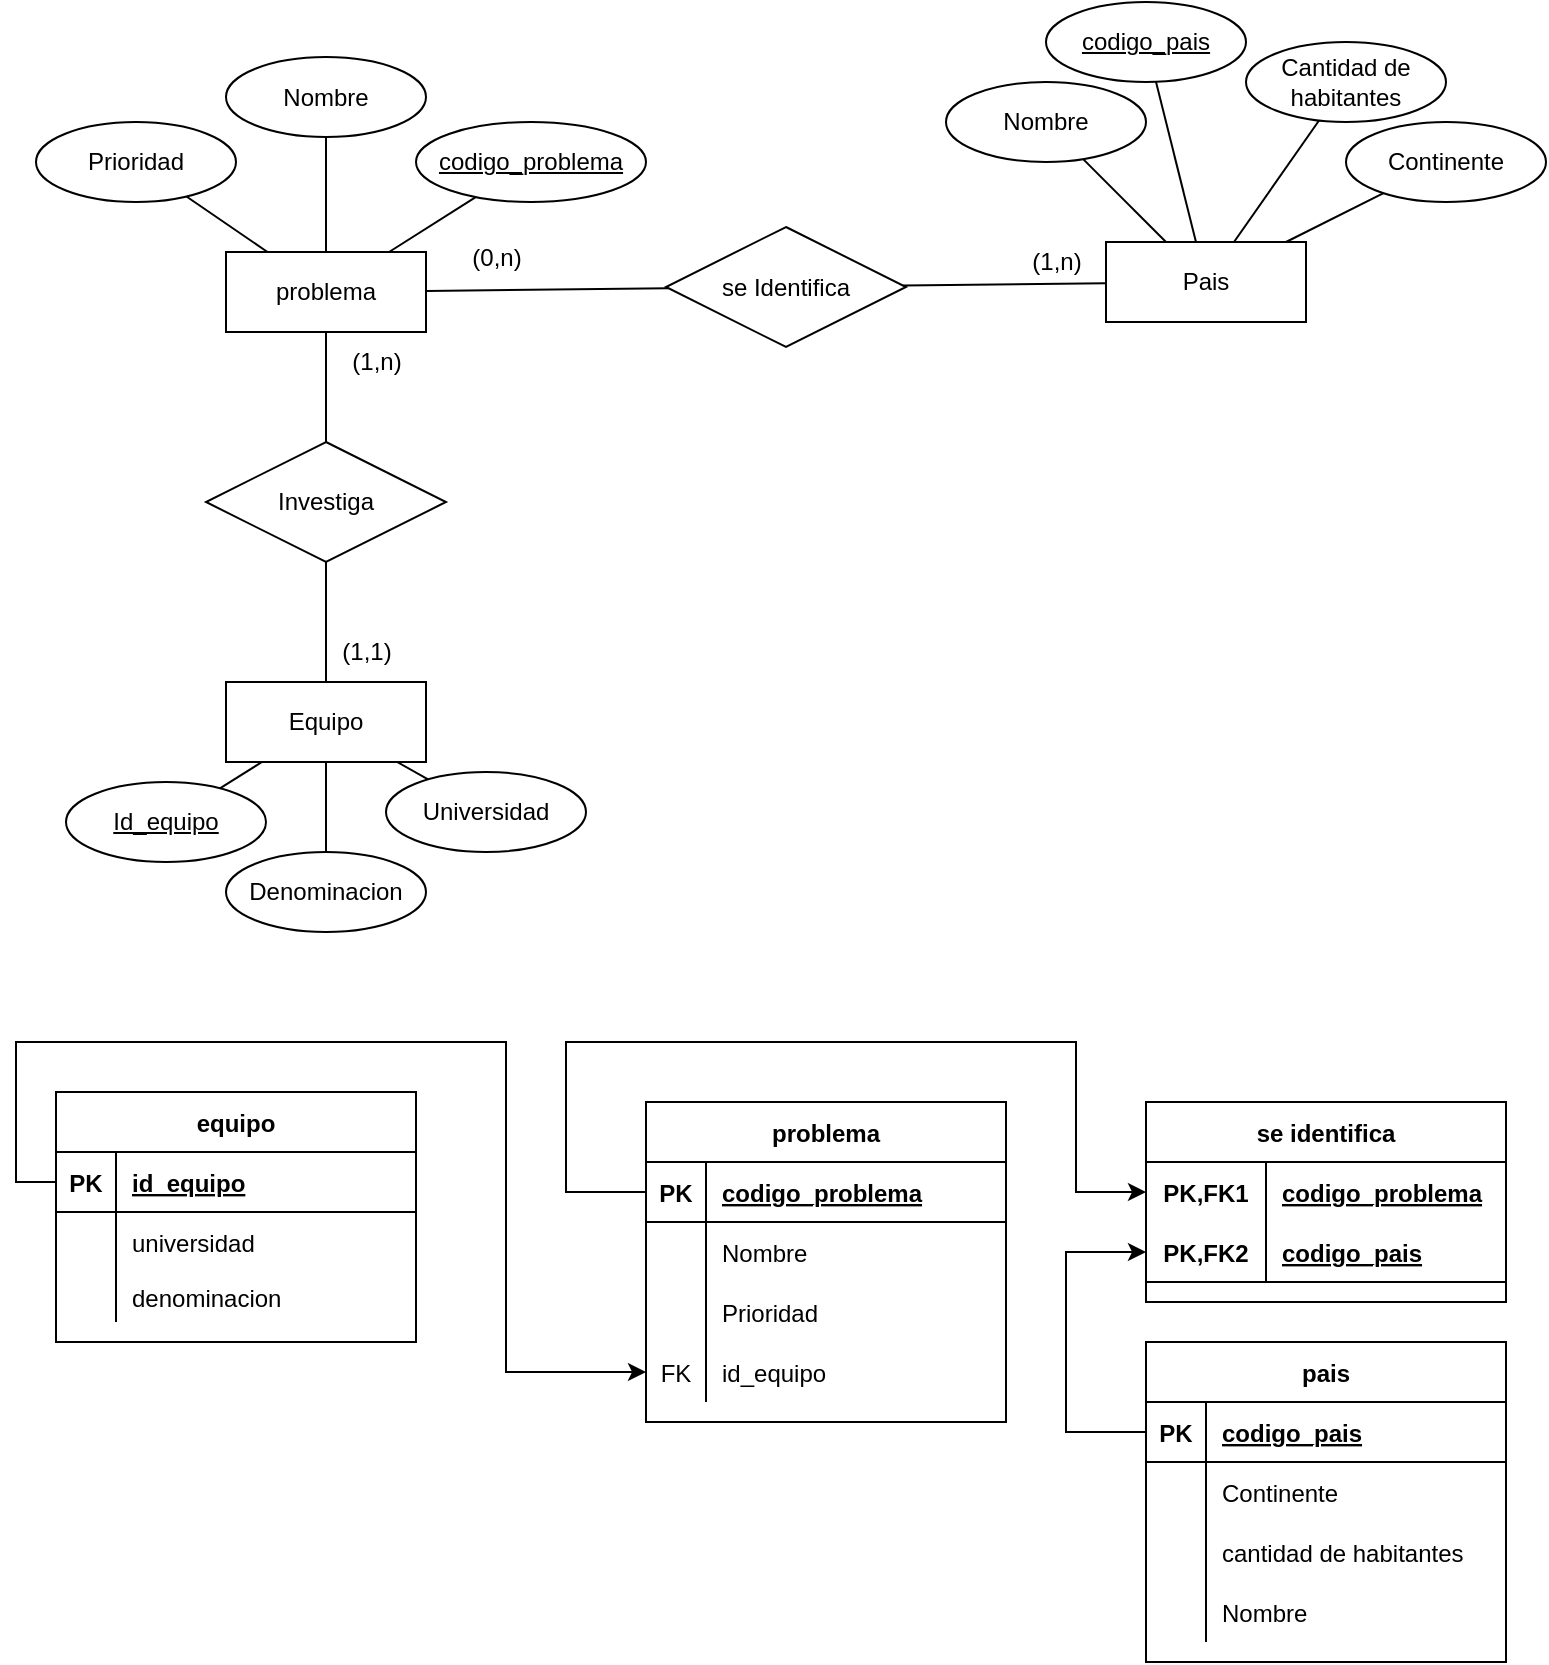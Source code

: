 <mxfile version="20.4.0" type="github">
  <diagram id="OWWxklyABD3rVcdSBqtR" name="Page-1">
    <mxGraphModel dx="1422" dy="715" grid="1" gridSize="10" guides="1" tooltips="1" connect="1" arrows="1" fold="1" page="1" pageScale="1" pageWidth="827" pageHeight="1169" math="0" shadow="0">
      <root>
        <mxCell id="0" />
        <mxCell id="1" parent="0" />
        <mxCell id="XHfKNl6-QycrOBSnLCWU-1" value="Pais" style="whiteSpace=wrap;html=1;align=center;" parent="1" vertex="1">
          <mxGeometry x="560" y="260" width="100" height="40" as="geometry" />
        </mxCell>
        <mxCell id="XHfKNl6-QycrOBSnLCWU-2" value="Equipo" style="whiteSpace=wrap;html=1;align=center;" parent="1" vertex="1">
          <mxGeometry x="120" y="480" width="100" height="40" as="geometry" />
        </mxCell>
        <mxCell id="XHfKNl6-QycrOBSnLCWU-3" value="problema" style="whiteSpace=wrap;html=1;align=center;" parent="1" vertex="1">
          <mxGeometry x="120" y="265" width="100" height="40" as="geometry" />
        </mxCell>
        <mxCell id="XHfKNl6-QycrOBSnLCWU-4" value="Nombre" style="ellipse;whiteSpace=wrap;html=1;align=center;" parent="1" vertex="1">
          <mxGeometry x="480" y="180" width="100" height="40" as="geometry" />
        </mxCell>
        <mxCell id="XHfKNl6-QycrOBSnLCWU-5" value="Cantidad de habitantes" style="ellipse;whiteSpace=wrap;html=1;align=center;" parent="1" vertex="1">
          <mxGeometry x="630" y="160" width="100" height="40" as="geometry" />
        </mxCell>
        <mxCell id="XHfKNl6-QycrOBSnLCWU-6" value="Continente" style="ellipse;whiteSpace=wrap;html=1;align=center;" parent="1" vertex="1">
          <mxGeometry x="680" y="200" width="100" height="40" as="geometry" />
        </mxCell>
        <mxCell id="XHfKNl6-QycrOBSnLCWU-7" value="codigo_pais" style="ellipse;whiteSpace=wrap;html=1;align=center;fontStyle=4;" parent="1" vertex="1">
          <mxGeometry x="530" y="140" width="100" height="40" as="geometry" />
        </mxCell>
        <mxCell id="XHfKNl6-QycrOBSnLCWU-8" value="" style="endArrow=none;html=1;rounded=0;" parent="1" source="XHfKNl6-QycrOBSnLCWU-1" target="XHfKNl6-QycrOBSnLCWU-4" edge="1">
          <mxGeometry relative="1" as="geometry">
            <mxPoint x="800" y="250" as="sourcePoint" />
            <mxPoint x="960" y="250" as="targetPoint" />
          </mxGeometry>
        </mxCell>
        <mxCell id="XHfKNl6-QycrOBSnLCWU-9" value="" style="endArrow=none;html=1;rounded=0;" parent="1" source="XHfKNl6-QycrOBSnLCWU-1" target="XHfKNl6-QycrOBSnLCWU-5" edge="1">
          <mxGeometry relative="1" as="geometry">
            <mxPoint x="603.634" y="270" as="sourcePoint" />
            <mxPoint x="545.542" y="199.009" as="targetPoint" />
          </mxGeometry>
        </mxCell>
        <mxCell id="XHfKNl6-QycrOBSnLCWU-10" value="" style="endArrow=none;html=1;rounded=0;" parent="1" source="XHfKNl6-QycrOBSnLCWU-1" target="XHfKNl6-QycrOBSnLCWU-6" edge="1">
          <mxGeometry relative="1" as="geometry">
            <mxPoint x="625.714" y="270" as="sourcePoint" />
            <mxPoint x="654.323" y="169.871" as="targetPoint" />
          </mxGeometry>
        </mxCell>
        <mxCell id="XHfKNl6-QycrOBSnLCWU-12" value="" style="endArrow=none;html=1;rounded=0;" parent="1" source="XHfKNl6-QycrOBSnLCWU-1" target="XHfKNl6-QycrOBSnLCWU-7" edge="1">
          <mxGeometry relative="1" as="geometry">
            <mxPoint x="644" y="270" as="sourcePoint" />
            <mxPoint x="718.363" y="208.03" as="targetPoint" />
          </mxGeometry>
        </mxCell>
        <mxCell id="XHfKNl6-QycrOBSnLCWU-13" value="Prioridad" style="ellipse;whiteSpace=wrap;html=1;align=center;" parent="1" vertex="1">
          <mxGeometry x="25" y="200" width="100" height="40" as="geometry" />
        </mxCell>
        <mxCell id="XHfKNl6-QycrOBSnLCWU-14" value="Nombre" style="ellipse;whiteSpace=wrap;html=1;align=center;" parent="1" vertex="1">
          <mxGeometry x="120" y="167.5" width="100" height="40" as="geometry" />
        </mxCell>
        <mxCell id="XHfKNl6-QycrOBSnLCWU-15" value="codigo_problema" style="ellipse;whiteSpace=wrap;html=1;align=center;fontStyle=4;" parent="1" vertex="1">
          <mxGeometry x="215" y="200" width="115" height="40" as="geometry" />
        </mxCell>
        <mxCell id="XHfKNl6-QycrOBSnLCWU-16" value="" style="endArrow=none;html=1;rounded=0;" parent="1" source="XHfKNl6-QycrOBSnLCWU-3" target="XHfKNl6-QycrOBSnLCWU-13" edge="1">
          <mxGeometry relative="1" as="geometry">
            <mxPoint x="105.714" y="255" as="sourcePoint" />
            <mxPoint x="35.542" y="194.009" as="targetPoint" />
          </mxGeometry>
        </mxCell>
        <mxCell id="XHfKNl6-QycrOBSnLCWU-17" value="" style="endArrow=none;html=1;rounded=0;" parent="1" source="XHfKNl6-QycrOBSnLCWU-3" target="XHfKNl6-QycrOBSnLCWU-14" edge="1">
          <mxGeometry relative="1" as="geometry">
            <mxPoint x="126.015" y="255" as="sourcePoint" />
            <mxPoint x="144.323" y="164.871" as="targetPoint" />
          </mxGeometry>
        </mxCell>
        <mxCell id="XHfKNl6-QycrOBSnLCWU-18" value="" style="endArrow=none;html=1;rounded=0;" parent="1" source="XHfKNl6-QycrOBSnLCWU-3" target="XHfKNl6-QycrOBSnLCWU-15" edge="1">
          <mxGeometry relative="1" as="geometry">
            <mxPoint x="145.008" y="255" as="sourcePoint" />
            <mxPoint x="208.363" y="203.03" as="targetPoint" />
          </mxGeometry>
        </mxCell>
        <mxCell id="XHfKNl6-QycrOBSnLCWU-25" value="Id_equipo" style="ellipse;whiteSpace=wrap;html=1;align=center;fontStyle=4;" parent="1" vertex="1">
          <mxGeometry x="40" y="530" width="100" height="40" as="geometry" />
        </mxCell>
        <mxCell id="XHfKNl6-QycrOBSnLCWU-26" value="Denominacion" style="ellipse;whiteSpace=wrap;html=1;align=center;" parent="1" vertex="1">
          <mxGeometry x="120" y="565" width="100" height="40" as="geometry" />
        </mxCell>
        <mxCell id="XHfKNl6-QycrOBSnLCWU-27" value="Universidad" style="ellipse;whiteSpace=wrap;html=1;align=center;" parent="1" vertex="1">
          <mxGeometry x="200" y="525" width="100" height="40" as="geometry" />
        </mxCell>
        <mxCell id="XHfKNl6-QycrOBSnLCWU-28" value="" style="endArrow=none;html=1;rounded=0;" parent="1" source="XHfKNl6-QycrOBSnLCWU-2" target="XHfKNl6-QycrOBSnLCWU-25" edge="1">
          <mxGeometry relative="1" as="geometry">
            <mxPoint x="290" y="440" as="sourcePoint" />
            <mxPoint x="450" y="440" as="targetPoint" />
          </mxGeometry>
        </mxCell>
        <mxCell id="XHfKNl6-QycrOBSnLCWU-29" value="" style="endArrow=none;html=1;rounded=0;" parent="1" source="XHfKNl6-QycrOBSnLCWU-2" target="XHfKNl6-QycrOBSnLCWU-26" edge="1">
          <mxGeometry relative="1" as="geometry">
            <mxPoint x="143.291" y="530" as="sourcePoint" />
            <mxPoint x="99.508" y="553.854" as="targetPoint" />
          </mxGeometry>
        </mxCell>
        <mxCell id="XHfKNl6-QycrOBSnLCWU-30" value="" style="endArrow=none;html=1;rounded=0;" parent="1" source="XHfKNl6-QycrOBSnLCWU-2" target="XHfKNl6-QycrOBSnLCWU-27" edge="1">
          <mxGeometry relative="1" as="geometry">
            <mxPoint x="184" y="530" as="sourcePoint" />
            <mxPoint x="196.013" y="590.064" as="targetPoint" />
          </mxGeometry>
        </mxCell>
        <mxCell id="XHfKNl6-QycrOBSnLCWU-31" value="se Identifica" style="shape=rhombus;perimeter=rhombusPerimeter;whiteSpace=wrap;html=1;align=center;" parent="1" vertex="1">
          <mxGeometry x="340" y="252.5" width="120" height="60" as="geometry" />
        </mxCell>
        <mxCell id="XHfKNl6-QycrOBSnLCWU-32" value="" style="endArrow=none;html=1;rounded=0;" parent="1" source="XHfKNl6-QycrOBSnLCWU-1" target="XHfKNl6-QycrOBSnLCWU-31" edge="1">
          <mxGeometry relative="1" as="geometry">
            <mxPoint x="950" y="372.5" as="sourcePoint" />
            <mxPoint x="1110" y="372.5" as="targetPoint" />
          </mxGeometry>
        </mxCell>
        <mxCell id="XHfKNl6-QycrOBSnLCWU-33" value="" style="endArrow=none;html=1;rounded=0;" parent="1" source="XHfKNl6-QycrOBSnLCWU-31" target="XHfKNl6-QycrOBSnLCWU-3" edge="1">
          <mxGeometry relative="1" as="geometry">
            <mxPoint x="-70" y="345" as="sourcePoint" />
            <mxPoint x="90" y="345" as="targetPoint" />
          </mxGeometry>
        </mxCell>
        <mxCell id="XHfKNl6-QycrOBSnLCWU-34" value="Investiga" style="shape=rhombus;perimeter=rhombusPerimeter;whiteSpace=wrap;html=1;align=center;" parent="1" vertex="1">
          <mxGeometry x="110" y="360" width="120" height="60" as="geometry" />
        </mxCell>
        <mxCell id="XHfKNl6-QycrOBSnLCWU-35" value="" style="endArrow=none;html=1;rounded=0;" parent="1" source="XHfKNl6-QycrOBSnLCWU-3" target="XHfKNl6-QycrOBSnLCWU-34" edge="1">
          <mxGeometry relative="1" as="geometry">
            <mxPoint x="-30" y="385" as="sourcePoint" />
            <mxPoint x="130" y="385" as="targetPoint" />
          </mxGeometry>
        </mxCell>
        <mxCell id="XHfKNl6-QycrOBSnLCWU-36" value="" style="endArrow=none;html=1;rounded=0;" parent="1" source="XHfKNl6-QycrOBSnLCWU-2" target="XHfKNl6-QycrOBSnLCWU-34" edge="1">
          <mxGeometry relative="1" as="geometry">
            <mxPoint x="-50" y="450" as="sourcePoint" />
            <mxPoint x="110" y="450" as="targetPoint" />
          </mxGeometry>
        </mxCell>
        <mxCell id="XHfKNl6-QycrOBSnLCWU-37" value="(1,n)" style="text;html=1;align=center;verticalAlign=middle;resizable=0;points=[];autosize=1;strokeColor=none;fillColor=none;" parent="1" vertex="1">
          <mxGeometry x="510" y="255" width="50" height="30" as="geometry" />
        </mxCell>
        <mxCell id="XHfKNl6-QycrOBSnLCWU-38" value="(0,n)" style="text;html=1;align=center;verticalAlign=middle;resizable=0;points=[];autosize=1;strokeColor=none;fillColor=none;" parent="1" vertex="1">
          <mxGeometry x="230" y="252.5" width="50" height="30" as="geometry" />
        </mxCell>
        <mxCell id="XHfKNl6-QycrOBSnLCWU-39" value="(1,n)" style="text;html=1;align=center;verticalAlign=middle;resizable=0;points=[];autosize=1;strokeColor=none;fillColor=none;" parent="1" vertex="1">
          <mxGeometry x="170" y="305" width="50" height="30" as="geometry" />
        </mxCell>
        <mxCell id="XHfKNl6-QycrOBSnLCWU-40" value="(1,1)" style="text;html=1;align=center;verticalAlign=middle;resizable=0;points=[];autosize=1;strokeColor=none;fillColor=none;" parent="1" vertex="1">
          <mxGeometry x="165" y="450" width="50" height="30" as="geometry" />
        </mxCell>
        <mxCell id="W-V0RHQDBkufOkPQsXg8-1" value="pais" style="shape=table;startSize=30;container=1;collapsible=1;childLayout=tableLayout;fixedRows=1;rowLines=0;fontStyle=1;align=center;resizeLast=1;" vertex="1" parent="1">
          <mxGeometry x="580" y="810" width="180" height="160" as="geometry" />
        </mxCell>
        <mxCell id="W-V0RHQDBkufOkPQsXg8-2" value="" style="shape=tableRow;horizontal=0;startSize=0;swimlaneHead=0;swimlaneBody=0;fillColor=none;collapsible=0;dropTarget=0;points=[[0,0.5],[1,0.5]];portConstraint=eastwest;top=0;left=0;right=0;bottom=1;" vertex="1" parent="W-V0RHQDBkufOkPQsXg8-1">
          <mxGeometry y="30" width="180" height="30" as="geometry" />
        </mxCell>
        <mxCell id="W-V0RHQDBkufOkPQsXg8-3" value="PK" style="shape=partialRectangle;connectable=0;fillColor=none;top=0;left=0;bottom=0;right=0;fontStyle=1;overflow=hidden;" vertex="1" parent="W-V0RHQDBkufOkPQsXg8-2">
          <mxGeometry width="30" height="30" as="geometry">
            <mxRectangle width="30" height="30" as="alternateBounds" />
          </mxGeometry>
        </mxCell>
        <mxCell id="W-V0RHQDBkufOkPQsXg8-4" value="codigo_pais" style="shape=partialRectangle;connectable=0;fillColor=none;top=0;left=0;bottom=0;right=0;align=left;spacingLeft=6;fontStyle=5;overflow=hidden;" vertex="1" parent="W-V0RHQDBkufOkPQsXg8-2">
          <mxGeometry x="30" width="150" height="30" as="geometry">
            <mxRectangle width="150" height="30" as="alternateBounds" />
          </mxGeometry>
        </mxCell>
        <mxCell id="W-V0RHQDBkufOkPQsXg8-5" value="" style="shape=tableRow;horizontal=0;startSize=0;swimlaneHead=0;swimlaneBody=0;fillColor=none;collapsible=0;dropTarget=0;points=[[0,0.5],[1,0.5]];portConstraint=eastwest;top=0;left=0;right=0;bottom=0;" vertex="1" parent="W-V0RHQDBkufOkPQsXg8-1">
          <mxGeometry y="60" width="180" height="30" as="geometry" />
        </mxCell>
        <mxCell id="W-V0RHQDBkufOkPQsXg8-6" value="" style="shape=partialRectangle;connectable=0;fillColor=none;top=0;left=0;bottom=0;right=0;editable=1;overflow=hidden;" vertex="1" parent="W-V0RHQDBkufOkPQsXg8-5">
          <mxGeometry width="30" height="30" as="geometry">
            <mxRectangle width="30" height="30" as="alternateBounds" />
          </mxGeometry>
        </mxCell>
        <mxCell id="W-V0RHQDBkufOkPQsXg8-7" value="Continente" style="shape=partialRectangle;connectable=0;fillColor=none;top=0;left=0;bottom=0;right=0;align=left;spacingLeft=6;overflow=hidden;" vertex="1" parent="W-V0RHQDBkufOkPQsXg8-5">
          <mxGeometry x="30" width="150" height="30" as="geometry">
            <mxRectangle width="150" height="30" as="alternateBounds" />
          </mxGeometry>
        </mxCell>
        <mxCell id="W-V0RHQDBkufOkPQsXg8-8" value="" style="shape=tableRow;horizontal=0;startSize=0;swimlaneHead=0;swimlaneBody=0;fillColor=none;collapsible=0;dropTarget=0;points=[[0,0.5],[1,0.5]];portConstraint=eastwest;top=0;left=0;right=0;bottom=0;" vertex="1" parent="W-V0RHQDBkufOkPQsXg8-1">
          <mxGeometry y="90" width="180" height="30" as="geometry" />
        </mxCell>
        <mxCell id="W-V0RHQDBkufOkPQsXg8-9" value="" style="shape=partialRectangle;connectable=0;fillColor=none;top=0;left=0;bottom=0;right=0;editable=1;overflow=hidden;" vertex="1" parent="W-V0RHQDBkufOkPQsXg8-8">
          <mxGeometry width="30" height="30" as="geometry">
            <mxRectangle width="30" height="30" as="alternateBounds" />
          </mxGeometry>
        </mxCell>
        <mxCell id="W-V0RHQDBkufOkPQsXg8-10" value="cantidad de habitantes" style="shape=partialRectangle;connectable=0;fillColor=none;top=0;left=0;bottom=0;right=0;align=left;spacingLeft=6;overflow=hidden;" vertex="1" parent="W-V0RHQDBkufOkPQsXg8-8">
          <mxGeometry x="30" width="150" height="30" as="geometry">
            <mxRectangle width="150" height="30" as="alternateBounds" />
          </mxGeometry>
        </mxCell>
        <mxCell id="W-V0RHQDBkufOkPQsXg8-11" value="" style="shape=tableRow;horizontal=0;startSize=0;swimlaneHead=0;swimlaneBody=0;fillColor=none;collapsible=0;dropTarget=0;points=[[0,0.5],[1,0.5]];portConstraint=eastwest;top=0;left=0;right=0;bottom=0;" vertex="1" parent="W-V0RHQDBkufOkPQsXg8-1">
          <mxGeometry y="120" width="180" height="30" as="geometry" />
        </mxCell>
        <mxCell id="W-V0RHQDBkufOkPQsXg8-12" value="" style="shape=partialRectangle;connectable=0;fillColor=none;top=0;left=0;bottom=0;right=0;editable=1;overflow=hidden;" vertex="1" parent="W-V0RHQDBkufOkPQsXg8-11">
          <mxGeometry width="30" height="30" as="geometry">
            <mxRectangle width="30" height="30" as="alternateBounds" />
          </mxGeometry>
        </mxCell>
        <mxCell id="W-V0RHQDBkufOkPQsXg8-13" value="Nombre" style="shape=partialRectangle;connectable=0;fillColor=none;top=0;left=0;bottom=0;right=0;align=left;spacingLeft=6;overflow=hidden;" vertex="1" parent="W-V0RHQDBkufOkPQsXg8-11">
          <mxGeometry x="30" width="150" height="30" as="geometry">
            <mxRectangle width="150" height="30" as="alternateBounds" />
          </mxGeometry>
        </mxCell>
        <mxCell id="W-V0RHQDBkufOkPQsXg8-14" value="problema" style="shape=table;startSize=30;container=1;collapsible=1;childLayout=tableLayout;fixedRows=1;rowLines=0;fontStyle=1;align=center;resizeLast=1;" vertex="1" parent="1">
          <mxGeometry x="330" y="690" width="180" height="160" as="geometry" />
        </mxCell>
        <mxCell id="W-V0RHQDBkufOkPQsXg8-15" value="" style="shape=tableRow;horizontal=0;startSize=0;swimlaneHead=0;swimlaneBody=0;fillColor=none;collapsible=0;dropTarget=0;points=[[0,0.5],[1,0.5]];portConstraint=eastwest;top=0;left=0;right=0;bottom=1;" vertex="1" parent="W-V0RHQDBkufOkPQsXg8-14">
          <mxGeometry y="30" width="180" height="30" as="geometry" />
        </mxCell>
        <mxCell id="W-V0RHQDBkufOkPQsXg8-16" value="PK" style="shape=partialRectangle;connectable=0;fillColor=none;top=0;left=0;bottom=0;right=0;fontStyle=1;overflow=hidden;" vertex="1" parent="W-V0RHQDBkufOkPQsXg8-15">
          <mxGeometry width="30" height="30" as="geometry">
            <mxRectangle width="30" height="30" as="alternateBounds" />
          </mxGeometry>
        </mxCell>
        <mxCell id="W-V0RHQDBkufOkPQsXg8-17" value="codigo_problema" style="shape=partialRectangle;connectable=0;fillColor=none;top=0;left=0;bottom=0;right=0;align=left;spacingLeft=6;fontStyle=5;overflow=hidden;" vertex="1" parent="W-V0RHQDBkufOkPQsXg8-15">
          <mxGeometry x="30" width="150" height="30" as="geometry">
            <mxRectangle width="150" height="30" as="alternateBounds" />
          </mxGeometry>
        </mxCell>
        <mxCell id="W-V0RHQDBkufOkPQsXg8-18" value="" style="shape=tableRow;horizontal=0;startSize=0;swimlaneHead=0;swimlaneBody=0;fillColor=none;collapsible=0;dropTarget=0;points=[[0,0.5],[1,0.5]];portConstraint=eastwest;top=0;left=0;right=0;bottom=0;" vertex="1" parent="W-V0RHQDBkufOkPQsXg8-14">
          <mxGeometry y="60" width="180" height="30" as="geometry" />
        </mxCell>
        <mxCell id="W-V0RHQDBkufOkPQsXg8-19" value="" style="shape=partialRectangle;connectable=0;fillColor=none;top=0;left=0;bottom=0;right=0;editable=1;overflow=hidden;" vertex="1" parent="W-V0RHQDBkufOkPQsXg8-18">
          <mxGeometry width="30" height="30" as="geometry">
            <mxRectangle width="30" height="30" as="alternateBounds" />
          </mxGeometry>
        </mxCell>
        <mxCell id="W-V0RHQDBkufOkPQsXg8-20" value="Nombre" style="shape=partialRectangle;connectable=0;fillColor=none;top=0;left=0;bottom=0;right=0;align=left;spacingLeft=6;overflow=hidden;" vertex="1" parent="W-V0RHQDBkufOkPQsXg8-18">
          <mxGeometry x="30" width="150" height="30" as="geometry">
            <mxRectangle width="150" height="30" as="alternateBounds" />
          </mxGeometry>
        </mxCell>
        <mxCell id="W-V0RHQDBkufOkPQsXg8-21" value="" style="shape=tableRow;horizontal=0;startSize=0;swimlaneHead=0;swimlaneBody=0;fillColor=none;collapsible=0;dropTarget=0;points=[[0,0.5],[1,0.5]];portConstraint=eastwest;top=0;left=0;right=0;bottom=0;" vertex="1" parent="W-V0RHQDBkufOkPQsXg8-14">
          <mxGeometry y="90" width="180" height="30" as="geometry" />
        </mxCell>
        <mxCell id="W-V0RHQDBkufOkPQsXg8-22" value="" style="shape=partialRectangle;connectable=0;fillColor=none;top=0;left=0;bottom=0;right=0;editable=1;overflow=hidden;" vertex="1" parent="W-V0RHQDBkufOkPQsXg8-21">
          <mxGeometry width="30" height="30" as="geometry">
            <mxRectangle width="30" height="30" as="alternateBounds" />
          </mxGeometry>
        </mxCell>
        <mxCell id="W-V0RHQDBkufOkPQsXg8-23" value="Prioridad" style="shape=partialRectangle;connectable=0;fillColor=none;top=0;left=0;bottom=0;right=0;align=left;spacingLeft=6;overflow=hidden;" vertex="1" parent="W-V0RHQDBkufOkPQsXg8-21">
          <mxGeometry x="30" width="150" height="30" as="geometry">
            <mxRectangle width="150" height="30" as="alternateBounds" />
          </mxGeometry>
        </mxCell>
        <mxCell id="W-V0RHQDBkufOkPQsXg8-40" value="" style="shape=tableRow;horizontal=0;startSize=0;swimlaneHead=0;swimlaneBody=0;fillColor=none;collapsible=0;dropTarget=0;points=[[0,0.5],[1,0.5]];portConstraint=eastwest;top=0;left=0;right=0;bottom=0;" vertex="1" parent="W-V0RHQDBkufOkPQsXg8-14">
          <mxGeometry y="120" width="180" height="30" as="geometry" />
        </mxCell>
        <mxCell id="W-V0RHQDBkufOkPQsXg8-41" value="FK" style="shape=partialRectangle;connectable=0;fillColor=none;top=0;left=0;bottom=0;right=0;editable=1;overflow=hidden;" vertex="1" parent="W-V0RHQDBkufOkPQsXg8-40">
          <mxGeometry width="30" height="30" as="geometry">
            <mxRectangle width="30" height="30" as="alternateBounds" />
          </mxGeometry>
        </mxCell>
        <mxCell id="W-V0RHQDBkufOkPQsXg8-42" value="id_equipo" style="shape=partialRectangle;connectable=0;fillColor=none;top=0;left=0;bottom=0;right=0;align=left;spacingLeft=6;overflow=hidden;" vertex="1" parent="W-V0RHQDBkufOkPQsXg8-40">
          <mxGeometry x="30" width="150" height="30" as="geometry">
            <mxRectangle width="150" height="30" as="alternateBounds" />
          </mxGeometry>
        </mxCell>
        <mxCell id="W-V0RHQDBkufOkPQsXg8-27" value="equipo" style="shape=table;startSize=30;container=1;collapsible=1;childLayout=tableLayout;fixedRows=1;rowLines=0;fontStyle=1;align=center;resizeLast=1;" vertex="1" parent="1">
          <mxGeometry x="35" y="685" width="180" height="125" as="geometry" />
        </mxCell>
        <mxCell id="W-V0RHQDBkufOkPQsXg8-28" value="" style="shape=tableRow;horizontal=0;startSize=0;swimlaneHead=0;swimlaneBody=0;fillColor=none;collapsible=0;dropTarget=0;points=[[0,0.5],[1,0.5]];portConstraint=eastwest;top=0;left=0;right=0;bottom=1;" vertex="1" parent="W-V0RHQDBkufOkPQsXg8-27">
          <mxGeometry y="30" width="180" height="30" as="geometry" />
        </mxCell>
        <mxCell id="W-V0RHQDBkufOkPQsXg8-29" value="PK" style="shape=partialRectangle;connectable=0;fillColor=none;top=0;left=0;bottom=0;right=0;fontStyle=1;overflow=hidden;" vertex="1" parent="W-V0RHQDBkufOkPQsXg8-28">
          <mxGeometry width="30" height="30" as="geometry">
            <mxRectangle width="30" height="30" as="alternateBounds" />
          </mxGeometry>
        </mxCell>
        <mxCell id="W-V0RHQDBkufOkPQsXg8-30" value="id_equipo" style="shape=partialRectangle;connectable=0;fillColor=none;top=0;left=0;bottom=0;right=0;align=left;spacingLeft=6;fontStyle=5;overflow=hidden;" vertex="1" parent="W-V0RHQDBkufOkPQsXg8-28">
          <mxGeometry x="30" width="150" height="30" as="geometry">
            <mxRectangle width="150" height="30" as="alternateBounds" />
          </mxGeometry>
        </mxCell>
        <mxCell id="W-V0RHQDBkufOkPQsXg8-31" value="" style="shape=tableRow;horizontal=0;startSize=0;swimlaneHead=0;swimlaneBody=0;fillColor=none;collapsible=0;dropTarget=0;points=[[0,0.5],[1,0.5]];portConstraint=eastwest;top=0;left=0;right=0;bottom=0;" vertex="1" parent="W-V0RHQDBkufOkPQsXg8-27">
          <mxGeometry y="60" width="180" height="30" as="geometry" />
        </mxCell>
        <mxCell id="W-V0RHQDBkufOkPQsXg8-32" value="" style="shape=partialRectangle;connectable=0;fillColor=none;top=0;left=0;bottom=0;right=0;editable=1;overflow=hidden;" vertex="1" parent="W-V0RHQDBkufOkPQsXg8-31">
          <mxGeometry width="30" height="30" as="geometry">
            <mxRectangle width="30" height="30" as="alternateBounds" />
          </mxGeometry>
        </mxCell>
        <mxCell id="W-V0RHQDBkufOkPQsXg8-33" value="universidad" style="shape=partialRectangle;connectable=0;fillColor=none;top=0;left=0;bottom=0;right=0;align=left;spacingLeft=6;overflow=hidden;" vertex="1" parent="W-V0RHQDBkufOkPQsXg8-31">
          <mxGeometry x="30" width="150" height="30" as="geometry">
            <mxRectangle width="150" height="30" as="alternateBounds" />
          </mxGeometry>
        </mxCell>
        <mxCell id="W-V0RHQDBkufOkPQsXg8-34" value="" style="shape=tableRow;horizontal=0;startSize=0;swimlaneHead=0;swimlaneBody=0;fillColor=none;collapsible=0;dropTarget=0;points=[[0,0.5],[1,0.5]];portConstraint=eastwest;top=0;left=0;right=0;bottom=0;" vertex="1" parent="W-V0RHQDBkufOkPQsXg8-27">
          <mxGeometry y="90" width="180" height="25" as="geometry" />
        </mxCell>
        <mxCell id="W-V0RHQDBkufOkPQsXg8-35" value="" style="shape=partialRectangle;connectable=0;fillColor=none;top=0;left=0;bottom=0;right=0;editable=1;overflow=hidden;" vertex="1" parent="W-V0RHQDBkufOkPQsXg8-34">
          <mxGeometry width="30" height="25" as="geometry">
            <mxRectangle width="30" height="25" as="alternateBounds" />
          </mxGeometry>
        </mxCell>
        <mxCell id="W-V0RHQDBkufOkPQsXg8-36" value="denominacion" style="shape=partialRectangle;connectable=0;fillColor=none;top=0;left=0;bottom=0;right=0;align=left;spacingLeft=6;overflow=hidden;" vertex="1" parent="W-V0RHQDBkufOkPQsXg8-34">
          <mxGeometry x="30" width="150" height="25" as="geometry">
            <mxRectangle width="150" height="25" as="alternateBounds" />
          </mxGeometry>
        </mxCell>
        <mxCell id="W-V0RHQDBkufOkPQsXg8-43" style="edgeStyle=orthogonalEdgeStyle;rounded=0;orthogonalLoop=1;jettySize=auto;html=1;exitX=0;exitY=0.5;exitDx=0;exitDy=0;" edge="1" parent="1" source="W-V0RHQDBkufOkPQsXg8-28" target="W-V0RHQDBkufOkPQsXg8-40">
          <mxGeometry relative="1" as="geometry">
            <Array as="points">
              <mxPoint x="15" y="730" />
              <mxPoint x="15" y="660" />
              <mxPoint x="260" y="660" />
              <mxPoint x="260" y="825" />
            </Array>
          </mxGeometry>
        </mxCell>
        <mxCell id="W-V0RHQDBkufOkPQsXg8-44" value="se identifica" style="shape=table;startSize=30;container=1;collapsible=1;childLayout=tableLayout;fixedRows=1;rowLines=0;fontStyle=1;align=center;resizeLast=1;" vertex="1" parent="1">
          <mxGeometry x="580" y="690" width="180" height="100" as="geometry" />
        </mxCell>
        <mxCell id="W-V0RHQDBkufOkPQsXg8-45" value="" style="shape=tableRow;horizontal=0;startSize=0;swimlaneHead=0;swimlaneBody=0;fillColor=none;collapsible=0;dropTarget=0;points=[[0,0.5],[1,0.5]];portConstraint=eastwest;top=0;left=0;right=0;bottom=0;" vertex="1" parent="W-V0RHQDBkufOkPQsXg8-44">
          <mxGeometry y="30" width="180" height="30" as="geometry" />
        </mxCell>
        <mxCell id="W-V0RHQDBkufOkPQsXg8-46" value="PK,FK1" style="shape=partialRectangle;connectable=0;fillColor=none;top=0;left=0;bottom=0;right=0;fontStyle=1;overflow=hidden;" vertex="1" parent="W-V0RHQDBkufOkPQsXg8-45">
          <mxGeometry width="60" height="30" as="geometry">
            <mxRectangle width="60" height="30" as="alternateBounds" />
          </mxGeometry>
        </mxCell>
        <mxCell id="W-V0RHQDBkufOkPQsXg8-47" value="codigo_problema" style="shape=partialRectangle;connectable=0;fillColor=none;top=0;left=0;bottom=0;right=0;align=left;spacingLeft=6;fontStyle=5;overflow=hidden;" vertex="1" parent="W-V0RHQDBkufOkPQsXg8-45">
          <mxGeometry x="60" width="120" height="30" as="geometry">
            <mxRectangle width="120" height="30" as="alternateBounds" />
          </mxGeometry>
        </mxCell>
        <mxCell id="W-V0RHQDBkufOkPQsXg8-48" value="" style="shape=tableRow;horizontal=0;startSize=0;swimlaneHead=0;swimlaneBody=0;fillColor=none;collapsible=0;dropTarget=0;points=[[0,0.5],[1,0.5]];portConstraint=eastwest;top=0;left=0;right=0;bottom=1;" vertex="1" parent="W-V0RHQDBkufOkPQsXg8-44">
          <mxGeometry y="60" width="180" height="30" as="geometry" />
        </mxCell>
        <mxCell id="W-V0RHQDBkufOkPQsXg8-49" value="PK,FK2" style="shape=partialRectangle;connectable=0;fillColor=none;top=0;left=0;bottom=0;right=0;fontStyle=1;overflow=hidden;" vertex="1" parent="W-V0RHQDBkufOkPQsXg8-48">
          <mxGeometry width="60" height="30" as="geometry">
            <mxRectangle width="60" height="30" as="alternateBounds" />
          </mxGeometry>
        </mxCell>
        <mxCell id="W-V0RHQDBkufOkPQsXg8-50" value="codigo_pais" style="shape=partialRectangle;connectable=0;fillColor=none;top=0;left=0;bottom=0;right=0;align=left;spacingLeft=6;fontStyle=5;overflow=hidden;" vertex="1" parent="W-V0RHQDBkufOkPQsXg8-48">
          <mxGeometry x="60" width="120" height="30" as="geometry">
            <mxRectangle width="120" height="30" as="alternateBounds" />
          </mxGeometry>
        </mxCell>
        <mxCell id="W-V0RHQDBkufOkPQsXg8-57" style="edgeStyle=orthogonalEdgeStyle;rounded=0;orthogonalLoop=1;jettySize=auto;html=1;exitX=0;exitY=0.5;exitDx=0;exitDy=0;" edge="1" parent="1" source="W-V0RHQDBkufOkPQsXg8-15" target="W-V0RHQDBkufOkPQsXg8-45">
          <mxGeometry relative="1" as="geometry">
            <Array as="points">
              <mxPoint x="290" y="735" />
              <mxPoint x="290" y="660" />
              <mxPoint x="545" y="660" />
              <mxPoint x="545" y="735" />
            </Array>
          </mxGeometry>
        </mxCell>
        <mxCell id="W-V0RHQDBkufOkPQsXg8-58" style="edgeStyle=orthogonalEdgeStyle;rounded=0;orthogonalLoop=1;jettySize=auto;html=1;" edge="1" parent="1" source="W-V0RHQDBkufOkPQsXg8-2" target="W-V0RHQDBkufOkPQsXg8-48">
          <mxGeometry relative="1" as="geometry">
            <Array as="points">
              <mxPoint x="540" y="855" />
              <mxPoint x="540" y="765" />
            </Array>
          </mxGeometry>
        </mxCell>
      </root>
    </mxGraphModel>
  </diagram>
</mxfile>
